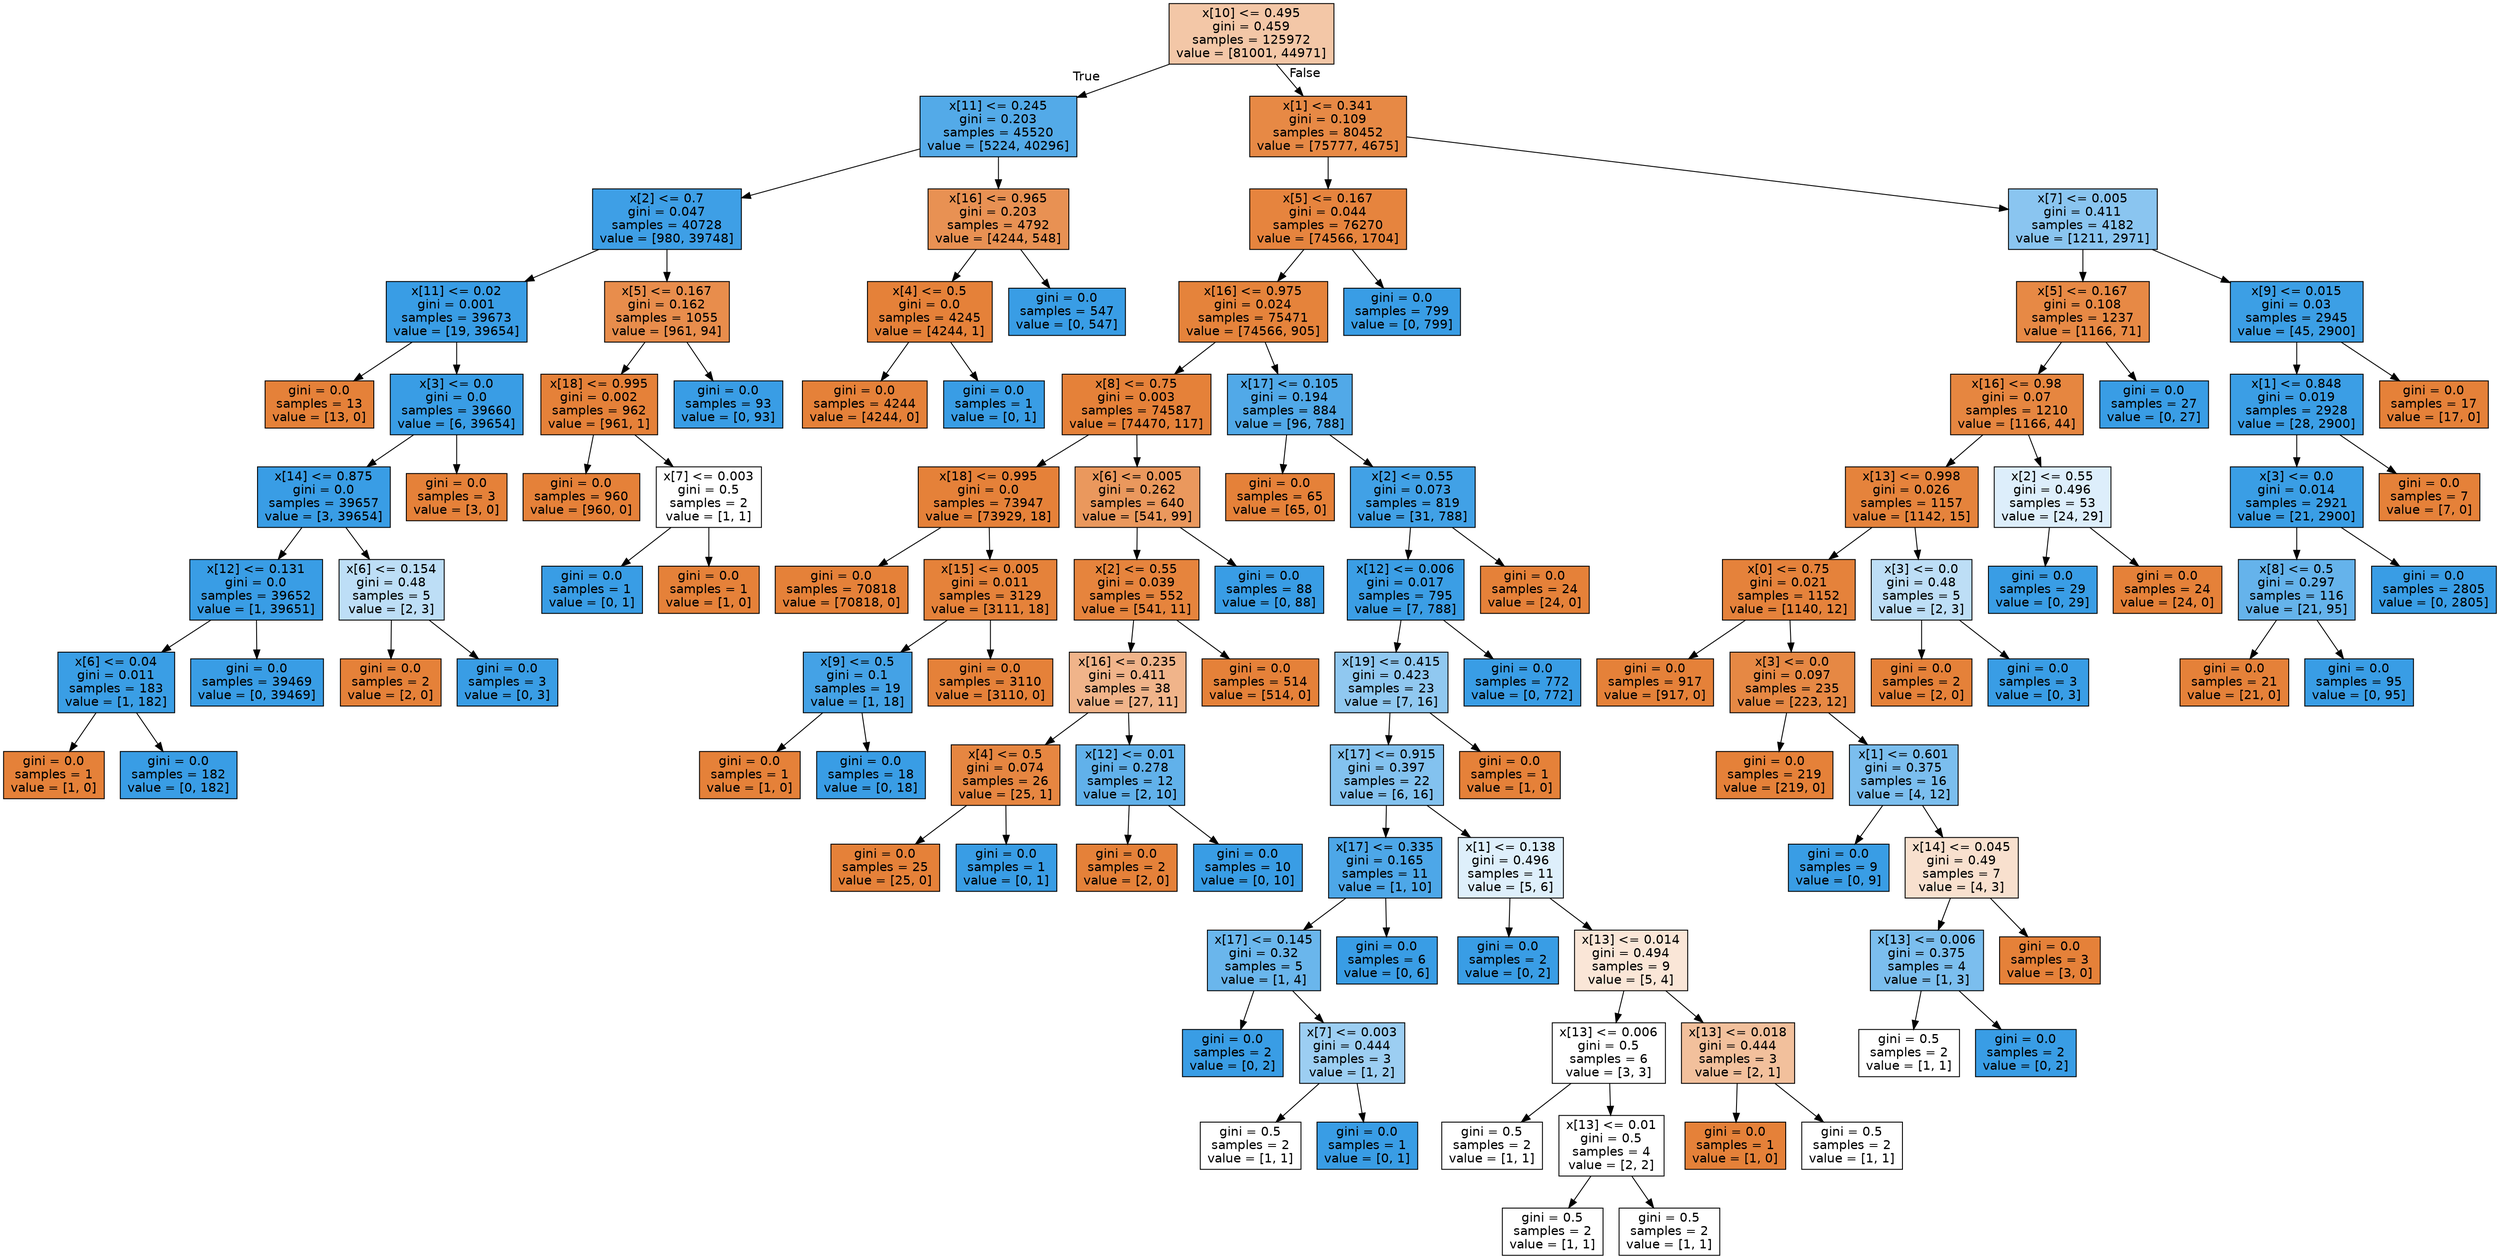 digraph Tree {
node [shape=box, style="filled", color="black", fontname="helvetica"] ;
edge [fontname="helvetica"] ;
0 [label="x[10] <= 0.495\ngini = 0.459\nsamples = 125972\nvalue = [81001, 44971]", fillcolor="#f3c7a7"] ;
1 [label="x[11] <= 0.245\ngini = 0.203\nsamples = 45520\nvalue = [5224, 40296]", fillcolor="#53aae8"] ;
0 -> 1 [labeldistance=2.5, labelangle=45, headlabel="True"] ;
2 [label="x[2] <= 0.7\ngini = 0.047\nsamples = 40728\nvalue = [980, 39748]", fillcolor="#3e9fe6"] ;
1 -> 2 ;
3 [label="x[11] <= 0.02\ngini = 0.001\nsamples = 39673\nvalue = [19, 39654]", fillcolor="#399de5"] ;
2 -> 3 ;
4 [label="gini = 0.0\nsamples = 13\nvalue = [13, 0]", fillcolor="#e58139"] ;
3 -> 4 ;
5 [label="x[3] <= 0.0\ngini = 0.0\nsamples = 39660\nvalue = [6, 39654]", fillcolor="#399de5"] ;
3 -> 5 ;
6 [label="x[14] <= 0.875\ngini = 0.0\nsamples = 39657\nvalue = [3, 39654]", fillcolor="#399de5"] ;
5 -> 6 ;
7 [label="x[12] <= 0.131\ngini = 0.0\nsamples = 39652\nvalue = [1, 39651]", fillcolor="#399de5"] ;
6 -> 7 ;
8 [label="x[6] <= 0.04\ngini = 0.011\nsamples = 183\nvalue = [1, 182]", fillcolor="#3a9ee5"] ;
7 -> 8 ;
9 [label="gini = 0.0\nsamples = 1\nvalue = [1, 0]", fillcolor="#e58139"] ;
8 -> 9 ;
10 [label="gini = 0.0\nsamples = 182\nvalue = [0, 182]", fillcolor="#399de5"] ;
8 -> 10 ;
11 [label="gini = 0.0\nsamples = 39469\nvalue = [0, 39469]", fillcolor="#399de5"] ;
7 -> 11 ;
12 [label="x[6] <= 0.154\ngini = 0.48\nsamples = 5\nvalue = [2, 3]", fillcolor="#bddef6"] ;
6 -> 12 ;
13 [label="gini = 0.0\nsamples = 2\nvalue = [2, 0]", fillcolor="#e58139"] ;
12 -> 13 ;
14 [label="gini = 0.0\nsamples = 3\nvalue = [0, 3]", fillcolor="#399de5"] ;
12 -> 14 ;
15 [label="gini = 0.0\nsamples = 3\nvalue = [3, 0]", fillcolor="#e58139"] ;
5 -> 15 ;
16 [label="x[5] <= 0.167\ngini = 0.162\nsamples = 1055\nvalue = [961, 94]", fillcolor="#e88d4c"] ;
2 -> 16 ;
17 [label="x[18] <= 0.995\ngini = 0.002\nsamples = 962\nvalue = [961, 1]", fillcolor="#e58139"] ;
16 -> 17 ;
18 [label="gini = 0.0\nsamples = 960\nvalue = [960, 0]", fillcolor="#e58139"] ;
17 -> 18 ;
19 [label="x[7] <= 0.003\ngini = 0.5\nsamples = 2\nvalue = [1, 1]", fillcolor="#ffffff"] ;
17 -> 19 ;
20 [label="gini = 0.0\nsamples = 1\nvalue = [0, 1]", fillcolor="#399de5"] ;
19 -> 20 ;
21 [label="gini = 0.0\nsamples = 1\nvalue = [1, 0]", fillcolor="#e58139"] ;
19 -> 21 ;
22 [label="gini = 0.0\nsamples = 93\nvalue = [0, 93]", fillcolor="#399de5"] ;
16 -> 22 ;
23 [label="x[16] <= 0.965\ngini = 0.203\nsamples = 4792\nvalue = [4244, 548]", fillcolor="#e89153"] ;
1 -> 23 ;
24 [label="x[4] <= 0.5\ngini = 0.0\nsamples = 4245\nvalue = [4244, 1]", fillcolor="#e58139"] ;
23 -> 24 ;
25 [label="gini = 0.0\nsamples = 4244\nvalue = [4244, 0]", fillcolor="#e58139"] ;
24 -> 25 ;
26 [label="gini = 0.0\nsamples = 1\nvalue = [0, 1]", fillcolor="#399de5"] ;
24 -> 26 ;
27 [label="gini = 0.0\nsamples = 547\nvalue = [0, 547]", fillcolor="#399de5"] ;
23 -> 27 ;
28 [label="x[1] <= 0.341\ngini = 0.109\nsamples = 80452\nvalue = [75777, 4675]", fillcolor="#e78945"] ;
0 -> 28 [labeldistance=2.5, labelangle=-45, headlabel="False"] ;
29 [label="x[5] <= 0.167\ngini = 0.044\nsamples = 76270\nvalue = [74566, 1704]", fillcolor="#e6843e"] ;
28 -> 29 ;
30 [label="x[16] <= 0.975\ngini = 0.024\nsamples = 75471\nvalue = [74566, 905]", fillcolor="#e5833b"] ;
29 -> 30 ;
31 [label="x[8] <= 0.75\ngini = 0.003\nsamples = 74587\nvalue = [74470, 117]", fillcolor="#e58139"] ;
30 -> 31 ;
32 [label="x[18] <= 0.995\ngini = 0.0\nsamples = 73947\nvalue = [73929, 18]", fillcolor="#e58139"] ;
31 -> 32 ;
33 [label="gini = 0.0\nsamples = 70818\nvalue = [70818, 0]", fillcolor="#e58139"] ;
32 -> 33 ;
34 [label="x[15] <= 0.005\ngini = 0.011\nsamples = 3129\nvalue = [3111, 18]", fillcolor="#e5823a"] ;
32 -> 34 ;
35 [label="x[9] <= 0.5\ngini = 0.1\nsamples = 19\nvalue = [1, 18]", fillcolor="#44a2e6"] ;
34 -> 35 ;
36 [label="gini = 0.0\nsamples = 1\nvalue = [1, 0]", fillcolor="#e58139"] ;
35 -> 36 ;
37 [label="gini = 0.0\nsamples = 18\nvalue = [0, 18]", fillcolor="#399de5"] ;
35 -> 37 ;
38 [label="gini = 0.0\nsamples = 3110\nvalue = [3110, 0]", fillcolor="#e58139"] ;
34 -> 38 ;
39 [label="x[6] <= 0.005\ngini = 0.262\nsamples = 640\nvalue = [541, 99]", fillcolor="#ea985d"] ;
31 -> 39 ;
40 [label="x[2] <= 0.55\ngini = 0.039\nsamples = 552\nvalue = [541, 11]", fillcolor="#e6843d"] ;
39 -> 40 ;
41 [label="x[16] <= 0.235\ngini = 0.411\nsamples = 38\nvalue = [27, 11]", fillcolor="#f0b48a"] ;
40 -> 41 ;
42 [label="x[4] <= 0.5\ngini = 0.074\nsamples = 26\nvalue = [25, 1]", fillcolor="#e68641"] ;
41 -> 42 ;
43 [label="gini = 0.0\nsamples = 25\nvalue = [25, 0]", fillcolor="#e58139"] ;
42 -> 43 ;
44 [label="gini = 0.0\nsamples = 1\nvalue = [0, 1]", fillcolor="#399de5"] ;
42 -> 44 ;
45 [label="x[12] <= 0.01\ngini = 0.278\nsamples = 12\nvalue = [2, 10]", fillcolor="#61b1ea"] ;
41 -> 45 ;
46 [label="gini = 0.0\nsamples = 2\nvalue = [2, 0]", fillcolor="#e58139"] ;
45 -> 46 ;
47 [label="gini = 0.0\nsamples = 10\nvalue = [0, 10]", fillcolor="#399de5"] ;
45 -> 47 ;
48 [label="gini = 0.0\nsamples = 514\nvalue = [514, 0]", fillcolor="#e58139"] ;
40 -> 48 ;
49 [label="gini = 0.0\nsamples = 88\nvalue = [0, 88]", fillcolor="#399de5"] ;
39 -> 49 ;
50 [label="x[17] <= 0.105\ngini = 0.194\nsamples = 884\nvalue = [96, 788]", fillcolor="#51a9e8"] ;
30 -> 50 ;
51 [label="gini = 0.0\nsamples = 65\nvalue = [65, 0]", fillcolor="#e58139"] ;
50 -> 51 ;
52 [label="x[2] <= 0.55\ngini = 0.073\nsamples = 819\nvalue = [31, 788]", fillcolor="#41a1e6"] ;
50 -> 52 ;
53 [label="x[12] <= 0.006\ngini = 0.017\nsamples = 795\nvalue = [7, 788]", fillcolor="#3b9ee5"] ;
52 -> 53 ;
54 [label="x[19] <= 0.415\ngini = 0.423\nsamples = 23\nvalue = [7, 16]", fillcolor="#90c8f0"] ;
53 -> 54 ;
55 [label="x[17] <= 0.915\ngini = 0.397\nsamples = 22\nvalue = [6, 16]", fillcolor="#83c2ef"] ;
54 -> 55 ;
56 [label="x[17] <= 0.335\ngini = 0.165\nsamples = 11\nvalue = [1, 10]", fillcolor="#4da7e8"] ;
55 -> 56 ;
57 [label="x[17] <= 0.145\ngini = 0.32\nsamples = 5\nvalue = [1, 4]", fillcolor="#6ab6ec"] ;
56 -> 57 ;
58 [label="gini = 0.0\nsamples = 2\nvalue = [0, 2]", fillcolor="#399de5"] ;
57 -> 58 ;
59 [label="x[7] <= 0.003\ngini = 0.444\nsamples = 3\nvalue = [1, 2]", fillcolor="#9ccef2"] ;
57 -> 59 ;
60 [label="gini = 0.5\nsamples = 2\nvalue = [1, 1]", fillcolor="#ffffff"] ;
59 -> 60 ;
61 [label="gini = 0.0\nsamples = 1\nvalue = [0, 1]", fillcolor="#399de5"] ;
59 -> 61 ;
62 [label="gini = 0.0\nsamples = 6\nvalue = [0, 6]", fillcolor="#399de5"] ;
56 -> 62 ;
63 [label="x[1] <= 0.138\ngini = 0.496\nsamples = 11\nvalue = [5, 6]", fillcolor="#deeffb"] ;
55 -> 63 ;
64 [label="gini = 0.0\nsamples = 2\nvalue = [0, 2]", fillcolor="#399de5"] ;
63 -> 64 ;
65 [label="x[13] <= 0.014\ngini = 0.494\nsamples = 9\nvalue = [5, 4]", fillcolor="#fae6d7"] ;
63 -> 65 ;
66 [label="x[13] <= 0.006\ngini = 0.5\nsamples = 6\nvalue = [3, 3]", fillcolor="#ffffff"] ;
65 -> 66 ;
67 [label="gini = 0.5\nsamples = 2\nvalue = [1, 1]", fillcolor="#ffffff"] ;
66 -> 67 ;
68 [label="x[13] <= 0.01\ngini = 0.5\nsamples = 4\nvalue = [2, 2]", fillcolor="#ffffff"] ;
66 -> 68 ;
69 [label="gini = 0.5\nsamples = 2\nvalue = [1, 1]", fillcolor="#ffffff"] ;
68 -> 69 ;
70 [label="gini = 0.5\nsamples = 2\nvalue = [1, 1]", fillcolor="#ffffff"] ;
68 -> 70 ;
71 [label="x[13] <= 0.018\ngini = 0.444\nsamples = 3\nvalue = [2, 1]", fillcolor="#f2c09c"] ;
65 -> 71 ;
72 [label="gini = 0.0\nsamples = 1\nvalue = [1, 0]", fillcolor="#e58139"] ;
71 -> 72 ;
73 [label="gini = 0.5\nsamples = 2\nvalue = [1, 1]", fillcolor="#ffffff"] ;
71 -> 73 ;
74 [label="gini = 0.0\nsamples = 1\nvalue = [1, 0]", fillcolor="#e58139"] ;
54 -> 74 ;
75 [label="gini = 0.0\nsamples = 772\nvalue = [0, 772]", fillcolor="#399de5"] ;
53 -> 75 ;
76 [label="gini = 0.0\nsamples = 24\nvalue = [24, 0]", fillcolor="#e58139"] ;
52 -> 76 ;
77 [label="gini = 0.0\nsamples = 799\nvalue = [0, 799]", fillcolor="#399de5"] ;
29 -> 77 ;
78 [label="x[7] <= 0.005\ngini = 0.411\nsamples = 4182\nvalue = [1211, 2971]", fillcolor="#8ac5f0"] ;
28 -> 78 ;
79 [label="x[5] <= 0.167\ngini = 0.108\nsamples = 1237\nvalue = [1166, 71]", fillcolor="#e78945"] ;
78 -> 79 ;
80 [label="x[16] <= 0.98\ngini = 0.07\nsamples = 1210\nvalue = [1166, 44]", fillcolor="#e68640"] ;
79 -> 80 ;
81 [label="x[13] <= 0.998\ngini = 0.026\nsamples = 1157\nvalue = [1142, 15]", fillcolor="#e5833c"] ;
80 -> 81 ;
82 [label="x[0] <= 0.75\ngini = 0.021\nsamples = 1152\nvalue = [1140, 12]", fillcolor="#e5823b"] ;
81 -> 82 ;
83 [label="gini = 0.0\nsamples = 917\nvalue = [917, 0]", fillcolor="#e58139"] ;
82 -> 83 ;
84 [label="x[3] <= 0.0\ngini = 0.097\nsamples = 235\nvalue = [223, 12]", fillcolor="#e68844"] ;
82 -> 84 ;
85 [label="gini = 0.0\nsamples = 219\nvalue = [219, 0]", fillcolor="#e58139"] ;
84 -> 85 ;
86 [label="x[1] <= 0.601\ngini = 0.375\nsamples = 16\nvalue = [4, 12]", fillcolor="#7bbeee"] ;
84 -> 86 ;
87 [label="gini = 0.0\nsamples = 9\nvalue = [0, 9]", fillcolor="#399de5"] ;
86 -> 87 ;
88 [label="x[14] <= 0.045\ngini = 0.49\nsamples = 7\nvalue = [4, 3]", fillcolor="#f8e0ce"] ;
86 -> 88 ;
89 [label="x[13] <= 0.006\ngini = 0.375\nsamples = 4\nvalue = [1, 3]", fillcolor="#7bbeee"] ;
88 -> 89 ;
90 [label="gini = 0.5\nsamples = 2\nvalue = [1, 1]", fillcolor="#ffffff"] ;
89 -> 90 ;
91 [label="gini = 0.0\nsamples = 2\nvalue = [0, 2]", fillcolor="#399de5"] ;
89 -> 91 ;
92 [label="gini = 0.0\nsamples = 3\nvalue = [3, 0]", fillcolor="#e58139"] ;
88 -> 92 ;
93 [label="x[3] <= 0.0\ngini = 0.48\nsamples = 5\nvalue = [2, 3]", fillcolor="#bddef6"] ;
81 -> 93 ;
94 [label="gini = 0.0\nsamples = 2\nvalue = [2, 0]", fillcolor="#e58139"] ;
93 -> 94 ;
95 [label="gini = 0.0\nsamples = 3\nvalue = [0, 3]", fillcolor="#399de5"] ;
93 -> 95 ;
96 [label="x[2] <= 0.55\ngini = 0.496\nsamples = 53\nvalue = [24, 29]", fillcolor="#ddeefb"] ;
80 -> 96 ;
97 [label="gini = 0.0\nsamples = 29\nvalue = [0, 29]", fillcolor="#399de5"] ;
96 -> 97 ;
98 [label="gini = 0.0\nsamples = 24\nvalue = [24, 0]", fillcolor="#e58139"] ;
96 -> 98 ;
99 [label="gini = 0.0\nsamples = 27\nvalue = [0, 27]", fillcolor="#399de5"] ;
79 -> 99 ;
100 [label="x[9] <= 0.015\ngini = 0.03\nsamples = 2945\nvalue = [45, 2900]", fillcolor="#3c9fe5"] ;
78 -> 100 ;
101 [label="x[1] <= 0.848\ngini = 0.019\nsamples = 2928\nvalue = [28, 2900]", fillcolor="#3b9ee5"] ;
100 -> 101 ;
102 [label="x[3] <= 0.0\ngini = 0.014\nsamples = 2921\nvalue = [21, 2900]", fillcolor="#3a9ee5"] ;
101 -> 102 ;
103 [label="x[8] <= 0.5\ngini = 0.297\nsamples = 116\nvalue = [21, 95]", fillcolor="#65b3eb"] ;
102 -> 103 ;
104 [label="gini = 0.0\nsamples = 21\nvalue = [21, 0]", fillcolor="#e58139"] ;
103 -> 104 ;
105 [label="gini = 0.0\nsamples = 95\nvalue = [0, 95]", fillcolor="#399de5"] ;
103 -> 105 ;
106 [label="gini = 0.0\nsamples = 2805\nvalue = [0, 2805]", fillcolor="#399de5"] ;
102 -> 106 ;
107 [label="gini = 0.0\nsamples = 7\nvalue = [7, 0]", fillcolor="#e58139"] ;
101 -> 107 ;
108 [label="gini = 0.0\nsamples = 17\nvalue = [17, 0]", fillcolor="#e58139"] ;
100 -> 108 ;
}